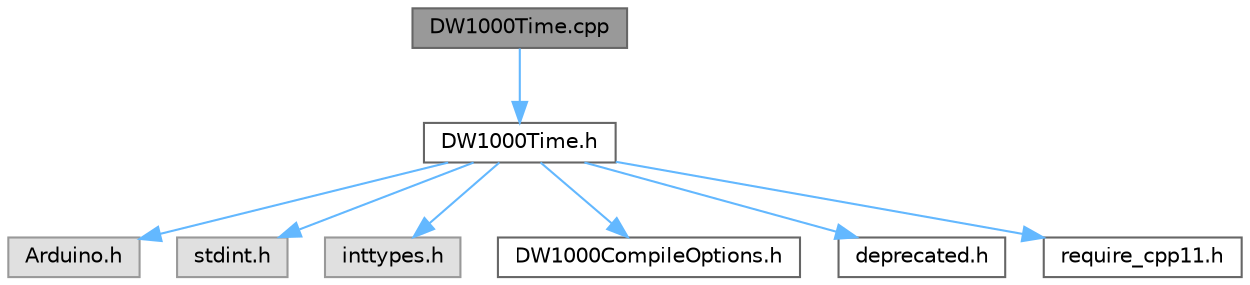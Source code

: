digraph "DW1000Time.cpp"
{
 // LATEX_PDF_SIZE
  bgcolor="transparent";
  edge [fontname=Helvetica,fontsize=10,labelfontname=Helvetica,labelfontsize=10];
  node [fontname=Helvetica,fontsize=10,shape=box,height=0.2,width=0.4];
  Node1 [id="Node000001",label="DW1000Time.cpp",height=0.2,width=0.4,color="gray40", fillcolor="grey60", style="filled", fontcolor="black",tooltip=" "];
  Node1 -> Node2 [id="edge8_Node000001_Node000002",color="steelblue1",style="solid",tooltip=" "];
  Node2 [id="Node000002",label="DW1000Time.h",height=0.2,width=0.4,color="grey40", fillcolor="white", style="filled",URL="$_d_w1000_time_8h.html",tooltip=" "];
  Node2 -> Node3 [id="edge9_Node000002_Node000003",color="steelblue1",style="solid",tooltip=" "];
  Node3 [id="Node000003",label="Arduino.h",height=0.2,width=0.4,color="grey60", fillcolor="#E0E0E0", style="filled",tooltip=" "];
  Node2 -> Node4 [id="edge10_Node000002_Node000004",color="steelblue1",style="solid",tooltip=" "];
  Node4 [id="Node000004",label="stdint.h",height=0.2,width=0.4,color="grey60", fillcolor="#E0E0E0", style="filled",tooltip=" "];
  Node2 -> Node5 [id="edge11_Node000002_Node000005",color="steelblue1",style="solid",tooltip=" "];
  Node5 [id="Node000005",label="inttypes.h",height=0.2,width=0.4,color="grey60", fillcolor="#E0E0E0", style="filled",tooltip=" "];
  Node2 -> Node6 [id="edge12_Node000002_Node000006",color="steelblue1",style="solid",tooltip=" "];
  Node6 [id="Node000006",label="DW1000CompileOptions.h",height=0.2,width=0.4,color="grey40", fillcolor="white", style="filled",URL="$_d_w1000_compile_options_8h.html",tooltip=" "];
  Node2 -> Node7 [id="edge13_Node000002_Node000007",color="steelblue1",style="solid",tooltip=" "];
  Node7 [id="Node000007",label="deprecated.h",height=0.2,width=0.4,color="grey40", fillcolor="white", style="filled",URL="$deprecated_8h.html",tooltip=" "];
  Node2 -> Node8 [id="edge14_Node000002_Node000008",color="steelblue1",style="solid",tooltip=" "];
  Node8 [id="Node000008",label="require_cpp11.h",height=0.2,width=0.4,color="grey40", fillcolor="white", style="filled",URL="$require__cpp11_8h.html",tooltip=" "];
}
